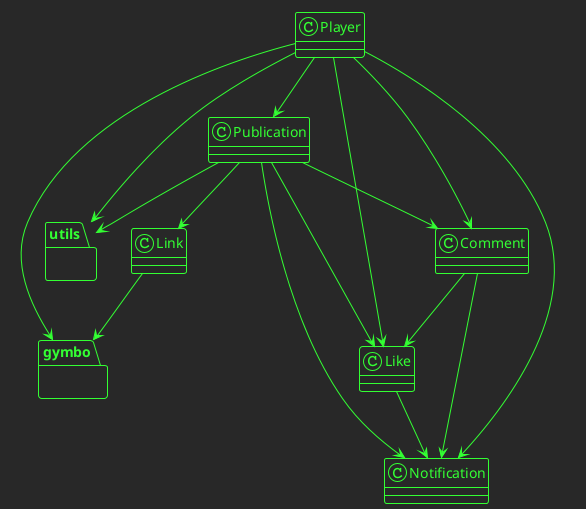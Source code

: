 @startuml

!theme crt-green

class Player
class Publication
class Link
class Like
class Comment
class Notification

package utils{}
package gymbo{}

Player --> Publication
Player --> Like
Player --> Comment
Player --> utils
Player --> gymbo
Player --> Notification

Publication --> Link
Publication --> Like
Publication --> Comment
Publication --> utils
Publication --> Notification

Comment --> Like
Comment --> Notification
Like --> Notification
Link --> gymbo

@enduml